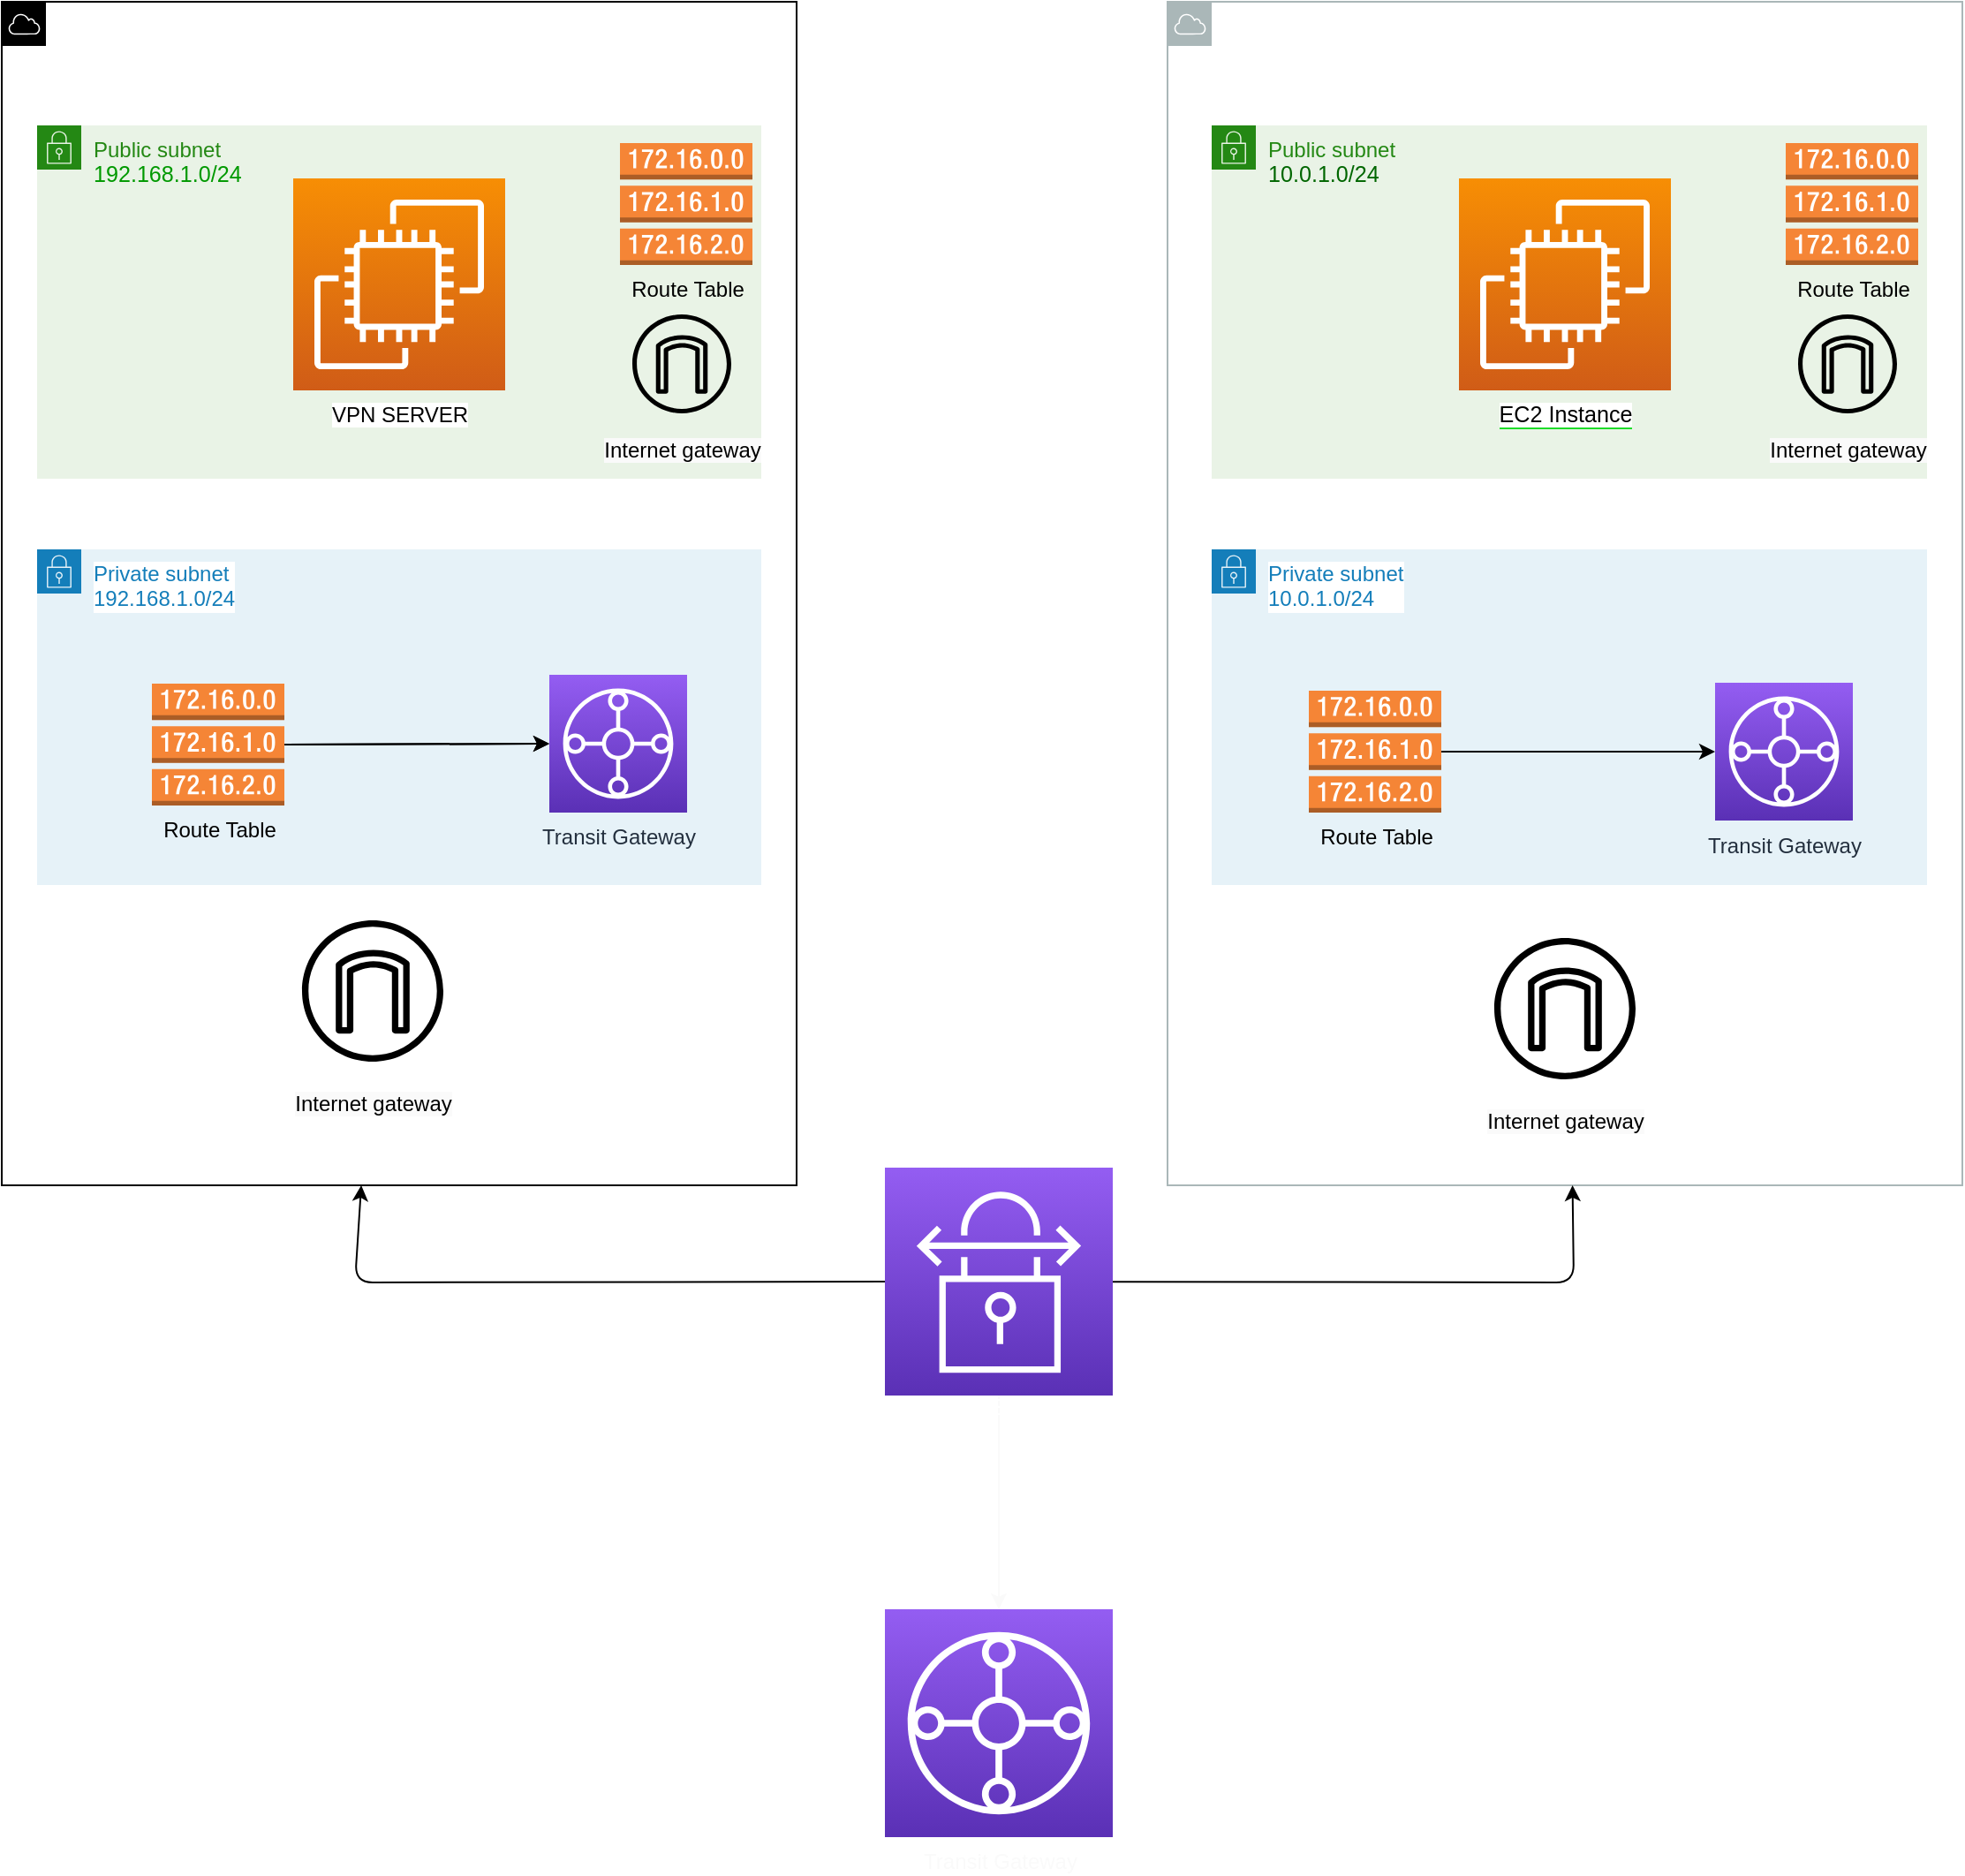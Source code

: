 <mxfile>
    <diagram id="knk0GJzu9iNb4PZAWtWG" name="Page-1">
        <mxGraphModel dx="1670" dy="1445" grid="1" gridSize="10" guides="1" tooltips="1" connect="1" arrows="1" fold="1" page="1" pageScale="1" pageWidth="2339" pageHeight="3300" math="0" shadow="0">
            <root>
                <mxCell id="0"/>
                <mxCell id="1" parent="0"/>
                <mxCell id="5" value="&lt;pre style=&quot;font-family: var(--ds-font-family-code); overflow: auto; padding: calc(var(--ds-md-zoom)*8px)calc(var(--ds-md-zoom)*12px); word-break: break-all; color: rgb(255, 255, 255); font-size: 12.573px; margin-top: 0px !important; margin-bottom: 0px !important;&quot;&gt;On-Premises Network&lt;/pre&gt;" style="sketch=0;outlineConnect=0;html=1;whiteSpace=wrap;fontSize=12;fontStyle=0;shape=mxgraph.aws4.group;grIcon=mxgraph.aws4.group_aws_cloud;fillColor=none;verticalAlign=top;align=left;spacingLeft=30;dashed=0;" vertex="1" parent="1">
                    <mxGeometry x="230" y="180" width="450" height="670" as="geometry"/>
                </mxCell>
                <mxCell id="6" value="&lt;font color=&quot;#ffffff&quot;&gt;AWS Cloud&lt;/font&gt;" style="sketch=0;outlineConnect=0;gradientColor=none;html=1;whiteSpace=wrap;fontSize=12;fontStyle=0;shape=mxgraph.aws4.group;grIcon=mxgraph.aws4.group_aws_cloud;strokeColor=#AAB7B8;fillColor=none;verticalAlign=top;align=left;spacingLeft=30;fontColor=#AAB7B8;dashed=0;" vertex="1" parent="1">
                    <mxGeometry x="890" y="180" width="450" height="670" as="geometry"/>
                </mxCell>
                <mxCell id="7" value="&lt;pre style=&quot;font-family: var(--ds-font-family-code); overflow: auto; padding: calc(var(--ds-md-zoom)*8px)calc(var(--ds-md-zoom)*12px); word-break: break-all; color: rgb(255, 255, 255); font-size: 12.573px; text-align: start; margin-top: 0px !important; margin-bottom: 0px !important;&quot;&gt;VPC: 192.168.0.0/16&lt;/pre&gt;" style="text;html=1;strokeColor=none;fillColor=none;align=center;verticalAlign=middle;whiteSpace=wrap;rounded=0;" vertex="1" parent="1">
                    <mxGeometry x="290" y="200" width="60" height="30" as="geometry"/>
                </mxCell>
                <mxCell id="8" value="&lt;pre style=&quot;font-family: var(--ds-font-family-code); overflow: auto; padding: calc(var(--ds-md-zoom)*8px)calc(var(--ds-md-zoom)*12px); word-break: break-all; color: rgb(255, 255, 255); font-size: 12.573px; text-align: start; margin-top: 0px !important; margin-bottom: 0px !important;&quot;&gt;VPC: 10.0.0.0/16&lt;/pre&gt;" style="text;html=1;strokeColor=none;fillColor=none;align=center;verticalAlign=middle;whiteSpace=wrap;rounded=0;" vertex="1" parent="1">
                    <mxGeometry x="940" y="200" width="60" height="30" as="geometry"/>
                </mxCell>
                <mxCell id="15" value="Public subnet&lt;br&gt;&lt;pre style=&quot;font-family: var(--ds-font-family-code); overflow: auto; padding: calc(var(--ds-md-zoom)*8px)calc(var(--ds-md-zoom)*12px); word-break: break-all; font-size: 12.573px; margin-top: 0px !important; margin-bottom: 0px !important;&quot;&gt;&lt;font color=&quot;#009900&quot;&gt;192.168.1.0/24&lt;/font&gt;&lt;/pre&gt;" style="points=[[0,0],[0.25,0],[0.5,0],[0.75,0],[1,0],[1,0.25],[1,0.5],[1,0.75],[1,1],[0.75,1],[0.5,1],[0.25,1],[0,1],[0,0.75],[0,0.5],[0,0.25]];outlineConnect=0;gradientColor=none;html=1;whiteSpace=wrap;fontSize=12;fontStyle=0;container=1;pointerEvents=0;collapsible=0;recursiveResize=0;shape=mxgraph.aws4.group;grIcon=mxgraph.aws4.group_security_group;grStroke=0;strokeColor=#248814;fillColor=#E9F3E6;verticalAlign=top;align=left;spacingLeft=30;fontColor=#248814;dashed=0;labelBorderColor=none;" vertex="1" parent="1">
                    <mxGeometry x="250" y="250" width="410" height="200" as="geometry"/>
                </mxCell>
                <mxCell id="18" value="&lt;span style=&quot;background-color: rgb(255, 255, 255);&quot;&gt;&lt;font color=&quot;#000000&quot;&gt;VPN SERVER&lt;/font&gt;&lt;/span&gt;" style="sketch=0;points=[[0,0,0],[0.25,0,0],[0.5,0,0],[0.75,0,0],[1,0,0],[0,1,0],[0.25,1,0],[0.5,1,0],[0.75,1,0],[1,1,0],[0,0.25,0],[0,0.5,0],[0,0.75,0],[1,0.25,0],[1,0.5,0],[1,0.75,0]];outlineConnect=0;fontColor=#232F3E;gradientColor=#F78E04;gradientDirection=north;fillColor=#D05C17;strokeColor=#ffffff;dashed=0;verticalLabelPosition=bottom;verticalAlign=top;align=center;html=1;fontSize=12;fontStyle=0;aspect=fixed;shape=mxgraph.aws4.resourceIcon;resIcon=mxgraph.aws4.ec2;labelBackgroundColor=#1edc29;labelBorderColor=none;" vertex="1" parent="15">
                    <mxGeometry x="145" y="30" width="120" height="120" as="geometry"/>
                </mxCell>
                <mxCell id="41" value="&lt;font style=&quot;background-color: rgb(250, 250, 250);&quot; color=&quot;#000000&quot;&gt;Internet gateway&lt;/font&gt;" style="sketch=0;outlineConnect=0;dashed=0;verticalLabelPosition=bottom;verticalAlign=top;align=center;html=1;fontSize=12;fontStyle=0;aspect=fixed;shape=mxgraph.aws4.resourceIcon;resIcon=mxgraph.aws4.internet_gateway;labelBackgroundColor=#FFFFFF;labelBorderColor=none;fillColor=none;strokeColor=#000000;" vertex="1" parent="15">
                    <mxGeometry x="330" y="100" width="70" height="70" as="geometry"/>
                </mxCell>
                <mxCell id="16" value="Public subnet&lt;br&gt;&lt;pre style=&quot;font-family: var(--ds-font-family-code); overflow: auto; padding: calc(var(--ds-md-zoom)*8px)calc(var(--ds-md-zoom)*12px); word-break: break-all; font-size: 12.573px; margin-top: 0px !important; margin-bottom: 0px !important;&quot;&gt;&lt;font color=&quot;#006600&quot;&gt;10.0.1.0/24&lt;/font&gt;&lt;/pre&gt;" style="points=[[0,0],[0.25,0],[0.5,0],[0.75,0],[1,0],[1,0.25],[1,0.5],[1,0.75],[1,1],[0.75,1],[0.5,1],[0.25,1],[0,1],[0,0.75],[0,0.5],[0,0.25]];outlineConnect=0;gradientColor=none;html=1;whiteSpace=wrap;fontSize=12;fontStyle=0;container=1;pointerEvents=0;collapsible=0;recursiveResize=0;shape=mxgraph.aws4.group;grIcon=mxgraph.aws4.group_security_group;grStroke=0;strokeColor=#248814;fillColor=#E9F3E6;verticalAlign=top;align=left;spacingLeft=30;fontColor=#248814;dashed=0;labelBorderColor=none;" vertex="1" parent="1">
                    <mxGeometry x="915" y="250" width="405" height="200" as="geometry"/>
                </mxCell>
                <mxCell id="39" value="&lt;font color=&quot;#000000&quot;&gt;Route Table&lt;/font&gt;" style="outlineConnect=0;dashed=0;verticalLabelPosition=bottom;verticalAlign=top;align=center;html=1;shape=mxgraph.aws3.route_table;fillColor=#F58536;gradientColor=none;labelBackgroundColor=none;labelBorderColor=none;strokeColor=#FFFFFF;fontColor=#FFFFFF;" vertex="1" parent="16">
                    <mxGeometry x="325" y="10" width="75" height="69" as="geometry"/>
                </mxCell>
                <mxCell id="19" value="&lt;pre style=&quot;font-family: var(--ds-font-family-code); overflow: auto; padding: calc(var(--ds-md-zoom)*8px)calc(var(--ds-md-zoom)*12px); word-break: break-all; font-size: 12.573px; text-align: start; margin-top: 0px !important; margin-bottom: 0px !important;&quot;&gt;&lt;span style=&quot;background-color: rgb(255, 255, 255);&quot;&gt;&lt;font color=&quot;#000000&quot;&gt;EC2 Instance&lt;/font&gt;&lt;/span&gt;&lt;/pre&gt;" style="sketch=0;points=[[0,0,0],[0.25,0,0],[0.5,0,0],[0.75,0,0],[1,0,0],[0,1,0],[0.25,1,0],[0.5,1,0],[0.75,1,0],[1,1,0],[0,0.25,0],[0,0.5,0],[0,0.75,0],[1,0.25,0],[1,0.5,0],[1,0.75,0]];outlineConnect=0;fontColor=#232F3E;gradientColor=#F78E04;gradientDirection=north;fillColor=#D05C17;strokeColor=#ffffff;dashed=0;verticalLabelPosition=bottom;verticalAlign=top;align=center;html=1;fontSize=12;fontStyle=0;aspect=fixed;shape=mxgraph.aws4.resourceIcon;resIcon=mxgraph.aws4.ec2;labelBackgroundColor=#1edc29;labelBorderColor=none;" vertex="1" parent="1">
                    <mxGeometry x="1055" y="280" width="120" height="120" as="geometry"/>
                </mxCell>
                <mxCell id="25" value="Private subnet&lt;br&gt;192.168.1.0/24" style="points=[[0,0],[0.25,0],[0.5,0],[0.75,0],[1,0],[1,0.25],[1,0.5],[1,0.75],[1,1],[0.75,1],[0.5,1],[0.25,1],[0,1],[0,0.75],[0,0.5],[0,0.25]];outlineConnect=0;gradientColor=none;html=1;whiteSpace=wrap;fontSize=12;fontStyle=0;container=1;pointerEvents=0;collapsible=0;recursiveResize=0;shape=mxgraph.aws4.group;grIcon=mxgraph.aws4.group_security_group;grStroke=0;strokeColor=#147EBA;fillColor=#E6F2F8;verticalAlign=top;align=left;spacingLeft=30;fontColor=#147EBA;dashed=0;labelBackgroundColor=#FFFFFF;labelBorderColor=none;" vertex="1" parent="1">
                    <mxGeometry x="250" y="490" width="410" height="190" as="geometry"/>
                </mxCell>
                <mxCell id="37" value="&lt;font color=&quot;#000000&quot;&gt;Route Table&lt;/font&gt;" style="outlineConnect=0;dashed=0;verticalLabelPosition=bottom;verticalAlign=top;align=center;html=1;shape=mxgraph.aws3.route_table;fillColor=#F58536;gradientColor=none;labelBackgroundColor=none;labelBorderColor=none;strokeColor=#FFFFFF;fontColor=#FFFFFF;" vertex="1" parent="25">
                    <mxGeometry x="65" y="76" width="75" height="69" as="geometry"/>
                </mxCell>
                <mxCell id="26" value="Private subnet&lt;br&gt;10.0.1.0/24" style="points=[[0,0],[0.25,0],[0.5,0],[0.75,0],[1,0],[1,0.25],[1,0.5],[1,0.75],[1,1],[0.75,1],[0.5,1],[0.25,1],[0,1],[0,0.75],[0,0.5],[0,0.25]];outlineConnect=0;gradientColor=none;html=1;whiteSpace=wrap;fontSize=12;fontStyle=0;container=1;pointerEvents=0;collapsible=0;recursiveResize=0;shape=mxgraph.aws4.group;grIcon=mxgraph.aws4.group_security_group;grStroke=0;strokeColor=#147EBA;fillColor=#E6F2F8;verticalAlign=top;align=left;spacingLeft=30;fontColor=#147EBA;dashed=0;labelBackgroundColor=#FFFFFF;labelBorderColor=none;" vertex="1" parent="1">
                    <mxGeometry x="915" y="490" width="405" height="190" as="geometry"/>
                </mxCell>
                <mxCell id="45" value="Transit Gateway" style="sketch=0;points=[[0,0,0],[0.25,0,0],[0.5,0,0],[0.75,0,0],[1,0,0],[0,1,0],[0.25,1,0],[0.5,1,0],[0.75,1,0],[1,1,0],[0,0.25,0],[0,0.5,0],[0,0.75,0],[1,0.25,0],[1,0.5,0],[1,0.75,0]];outlineConnect=0;fontColor=#232F3E;gradientColor=#945DF2;gradientDirection=north;fillColor=#5A30B5;strokeColor=#ffffff;dashed=0;verticalLabelPosition=bottom;verticalAlign=top;align=center;html=1;fontSize=12;fontStyle=0;aspect=fixed;shape=mxgraph.aws4.resourceIcon;resIcon=mxgraph.aws4.transit_gateway;labelBackgroundColor=none;labelBorderColor=none;" vertex="1" parent="26">
                    <mxGeometry x="285" y="75.5" width="78" height="78" as="geometry"/>
                </mxCell>
                <mxCell id="48" style="edgeStyle=none;html=1;exitX=1;exitY=0.5;exitDx=0;exitDy=0;exitPerimeter=0;entryX=0;entryY=0.5;entryDx=0;entryDy=0;entryPerimeter=0;strokeColor=#000000;fontColor=#000000;" edge="1" parent="26" source="40" target="45">
                    <mxGeometry relative="1" as="geometry"/>
                </mxCell>
                <mxCell id="40" value="&lt;font color=&quot;#000000&quot;&gt;Route Table&lt;/font&gt;" style="outlineConnect=0;dashed=0;verticalLabelPosition=bottom;verticalAlign=top;align=center;html=1;shape=mxgraph.aws3.route_table;fillColor=#F58536;gradientColor=none;labelBackgroundColor=none;labelBorderColor=none;strokeColor=#FFFFFF;fontColor=#FFFFFF;" vertex="1" parent="26">
                    <mxGeometry x="55" y="80" width="75" height="69" as="geometry"/>
                </mxCell>
                <mxCell id="27" value="&lt;font style=&quot;background-color: rgb(250, 250, 250);&quot; color=&quot;#000000&quot;&gt;Internet gateway&lt;/font&gt;" style="sketch=0;outlineConnect=0;fillColor=none;dashed=0;verticalLabelPosition=bottom;verticalAlign=top;align=center;html=1;fontSize=12;fontStyle=0;aspect=fixed;shape=mxgraph.aws4.resourceIcon;resIcon=mxgraph.aws4.internet_gateway;labelBackgroundColor=#FFFFFF;labelBorderColor=none;" vertex="1" parent="1">
                    <mxGeometry x="390" y="690" width="100" height="100" as="geometry"/>
                </mxCell>
                <mxCell id="28" value="&lt;font style=&quot;background-color: rgb(250, 250, 250);&quot; color=&quot;#000000&quot;&gt;Internet gateway&lt;/font&gt;" style="sketch=0;outlineConnect=0;fillColor=none;dashed=0;verticalLabelPosition=bottom;verticalAlign=top;align=center;html=1;fontSize=12;fontStyle=0;aspect=fixed;shape=mxgraph.aws4.resourceIcon;resIcon=mxgraph.aws4.internet_gateway;labelBackgroundColor=#FFFFFF;labelBorderColor=none;" vertex="1" parent="1">
                    <mxGeometry x="1065" y="700" width="100" height="100" as="geometry"/>
                </mxCell>
                <mxCell id="31" style="edgeStyle=none;html=1;fontColor=#000000;" edge="1" parent="1" source="30" target="6">
                    <mxGeometry relative="1" as="geometry">
                        <Array as="points">
                            <mxPoint x="1120" y="905"/>
                        </Array>
                    </mxGeometry>
                </mxCell>
                <mxCell id="32" style="edgeStyle=none;html=1;exitX=0;exitY=0.5;exitDx=0;exitDy=0;exitPerimeter=0;fontColor=#000000;" edge="1" parent="1" source="30" target="5">
                    <mxGeometry relative="1" as="geometry">
                        <Array as="points">
                            <mxPoint x="430" y="905"/>
                        </Array>
                    </mxGeometry>
                </mxCell>
                <mxCell id="30" value="" style="sketch=0;points=[[0,0,0],[0.25,0,0],[0.5,0,0],[0.75,0,0],[1,0,0],[0,1,0],[0.25,1,0],[0.5,1,0],[0.75,1,0],[1,1,0],[0,0.25,0],[0,0.5,0],[0,0.75,0],[1,0.25,0],[1,0.5,0],[1,0.75,0]];outlineConnect=0;fontColor=#232F3E;gradientColor=#945DF2;gradientDirection=north;fillColor=#5A30B5;strokeColor=#ffffff;dashed=0;verticalLabelPosition=bottom;verticalAlign=top;align=center;html=1;fontSize=12;fontStyle=0;aspect=fixed;shape=mxgraph.aws4.resourceIcon;resIcon=mxgraph.aws4.site_to_site_vpn;labelBackgroundColor=none;labelBorderColor=none;" vertex="1" parent="1">
                    <mxGeometry x="730" y="840" width="129" height="129" as="geometry"/>
                </mxCell>
                <mxCell id="51" style="edgeStyle=none;html=1;exitX=0.5;exitY=0;exitDx=0;exitDy=0;entryX=0.5;entryY=0;entryDx=0;entryDy=0;entryPerimeter=0;strokeColor=#FAFAFA;fontColor=#FAFAFA;" edge="1" parent="1" source="33" target="50">
                    <mxGeometry relative="1" as="geometry"/>
                </mxCell>
                <mxCell id="33" value="&lt;pre style=&quot;font-family: var(--ds-font-family-code); overflow: auto; padding: calc(var(--ds-md-zoom)*8px)calc(var(--ds-md-zoom)*12px); word-break: break-all; color: rgb(255, 255, 255); font-size: 12.573px; text-align: start; margin-top: 0px !important; margin-bottom: 0px !important;&quot;&gt;Site-to-Site VPN&lt;/pre&gt;&lt;pre style=&quot;font-family: var(--ds-font-family-code); overflow: auto; padding: calc(var(--ds-md-zoom)*8px)calc(var(--ds-md-zoom)*12px); word-break: break-all; color: rgb(255, 255, 255); font-size: 12.573px; text-align: start; margin-top: 0px !important; margin-bottom: 0px !important;&quot;&gt;&lt;pre style=&quot;font-family: var(--ds-font-family-code); overflow: auto; padding: calc(var(--ds-md-zoom)*8px)calc(var(--ds-md-zoom)*12px); word-break: break-all; margin-top: 0px !important; margin-bottom: 0px !important;&quot;&gt;(Secure Tunnel)&lt;/pre&gt;&lt;/pre&gt;" style="text;html=1;strokeColor=none;fillColor=none;align=center;verticalAlign=middle;whiteSpace=wrap;rounded=0;labelBackgroundColor=none;labelBorderColor=none;fontColor=#FAFAFA;" vertex="1" parent="1">
                    <mxGeometry x="764.5" y="969" width="60" height="30" as="geometry"/>
                </mxCell>
                <mxCell id="34" value="&lt;font color=&quot;#000000&quot;&gt;Route Table&lt;/font&gt;" style="outlineConnect=0;dashed=0;verticalLabelPosition=bottom;verticalAlign=top;align=center;html=1;shape=mxgraph.aws3.route_table;fillColor=#F58536;gradientColor=none;labelBackgroundColor=none;labelBorderColor=none;strokeColor=#FFFFFF;fontColor=#FFFFFF;" vertex="1" parent="1">
                    <mxGeometry x="580" y="260" width="75" height="69" as="geometry"/>
                </mxCell>
                <mxCell id="42" value="&lt;font style=&quot;background-color: rgb(250, 250, 250);&quot; color=&quot;#000000&quot;&gt;Internet gateway&lt;/font&gt;" style="sketch=0;outlineConnect=0;dashed=0;verticalLabelPosition=bottom;verticalAlign=top;align=center;html=1;fontSize=12;fontStyle=0;aspect=fixed;shape=mxgraph.aws4.resourceIcon;resIcon=mxgraph.aws4.internet_gateway;labelBackgroundColor=#FFFFFF;labelBorderColor=none;fillColor=none;strokeColor=#000000;" vertex="1" parent="1">
                    <mxGeometry x="1240" y="350" width="70" height="70" as="geometry"/>
                </mxCell>
                <mxCell id="44" value="Transit Gateway" style="sketch=0;points=[[0,0,0],[0.25,0,0],[0.5,0,0],[0.75,0,0],[1,0,0],[0,1,0],[0.25,1,0],[0.5,1,0],[0.75,1,0],[1,1,0],[0,0.25,0],[0,0.5,0],[0,0.75,0],[1,0.25,0],[1,0.5,0],[1,0.75,0]];outlineConnect=0;fontColor=#232F3E;gradientColor=#945DF2;gradientDirection=north;fillColor=#5A30B5;strokeColor=#ffffff;dashed=0;verticalLabelPosition=bottom;verticalAlign=top;align=center;html=1;fontSize=12;fontStyle=0;aspect=fixed;shape=mxgraph.aws4.resourceIcon;resIcon=mxgraph.aws4.transit_gateway;labelBackgroundColor=none;labelBorderColor=none;" vertex="1" parent="1">
                    <mxGeometry x="540" y="561" width="78" height="78" as="geometry"/>
                </mxCell>
                <mxCell id="46" style="edgeStyle=none;html=1;exitX=1;exitY=0.5;exitDx=0;exitDy=0;exitPerimeter=0;entryX=0;entryY=0.5;entryDx=0;entryDy=0;entryPerimeter=0;fontColor=#000000;" edge="1" parent="1" source="37" target="44">
                    <mxGeometry relative="1" as="geometry"/>
                </mxCell>
                <mxCell id="47" style="edgeStyle=none;html=1;exitX=1;exitY=0.5;exitDx=0;exitDy=0;exitPerimeter=0;entryX=0;entryY=0.5;entryDx=0;entryDy=0;entryPerimeter=0;fontColor=#000000;strokeColor=#000000;" edge="1" parent="1" source="37" target="44">
                    <mxGeometry relative="1" as="geometry"/>
                </mxCell>
                <mxCell id="50" value="&lt;font color=&quot;#fafafa&quot;&gt;Transit Gateway&lt;/font&gt;" style="sketch=0;points=[[0,0,0],[0.25,0,0],[0.5,0,0],[0.75,0,0],[1,0,0],[0,1,0],[0.25,1,0],[0.5,1,0],[0.75,1,0],[1,1,0],[0,0.25,0],[0,0.5,0],[0,0.75,0],[1,0.25,0],[1,0.5,0],[1,0.75,0]];outlineConnect=0;fontColor=#232F3E;gradientColor=#945DF2;gradientDirection=north;fillColor=#5A30B5;strokeColor=#ffffff;dashed=0;verticalLabelPosition=bottom;verticalAlign=top;align=center;html=1;fontSize=12;fontStyle=0;aspect=fixed;shape=mxgraph.aws4.resourceIcon;resIcon=mxgraph.aws4.transit_gateway;labelBackgroundColor=none;labelBorderColor=none;" vertex="1" parent="1">
                    <mxGeometry x="730" y="1090" width="129" height="129" as="geometry"/>
                </mxCell>
            </root>
        </mxGraphModel>
    </diagram>
</mxfile>